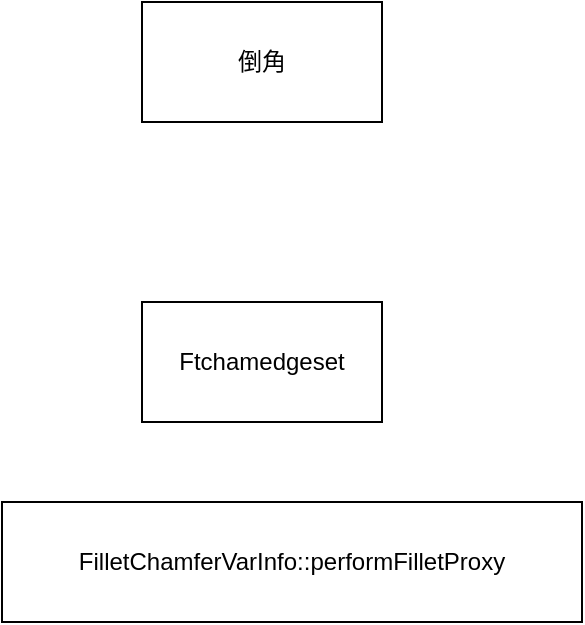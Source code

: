 <mxfile version="26.1.0">
  <diagram name="第 1 页" id="YE1NN4_8z4oJuWLOnsad">
    <mxGraphModel dx="954" dy="558" grid="1" gridSize="10" guides="1" tooltips="1" connect="1" arrows="1" fold="1" page="1" pageScale="1" pageWidth="827" pageHeight="1169" math="0" shadow="0">
      <root>
        <mxCell id="0" />
        <mxCell id="1" parent="0" />
        <mxCell id="QaKPzw5p9JGG0b83yweB-1" value="倒角" style="rounded=0;whiteSpace=wrap;html=1;" vertex="1" parent="1">
          <mxGeometry x="390" y="380" width="120" height="60" as="geometry" />
        </mxCell>
        <mxCell id="QaKPzw5p9JGG0b83yweB-2" value="Ftchamedgeset" style="rounded=0;whiteSpace=wrap;html=1;" vertex="1" parent="1">
          <mxGeometry x="390" y="530" width="120" height="60" as="geometry" />
        </mxCell>
        <mxCell id="QaKPzw5p9JGG0b83yweB-3" value="FilletChamferVarInfo::performFilletProxy" style="rounded=0;whiteSpace=wrap;html=1;" vertex="1" parent="1">
          <mxGeometry x="320" y="630" width="290" height="60" as="geometry" />
        </mxCell>
      </root>
    </mxGraphModel>
  </diagram>
</mxfile>
